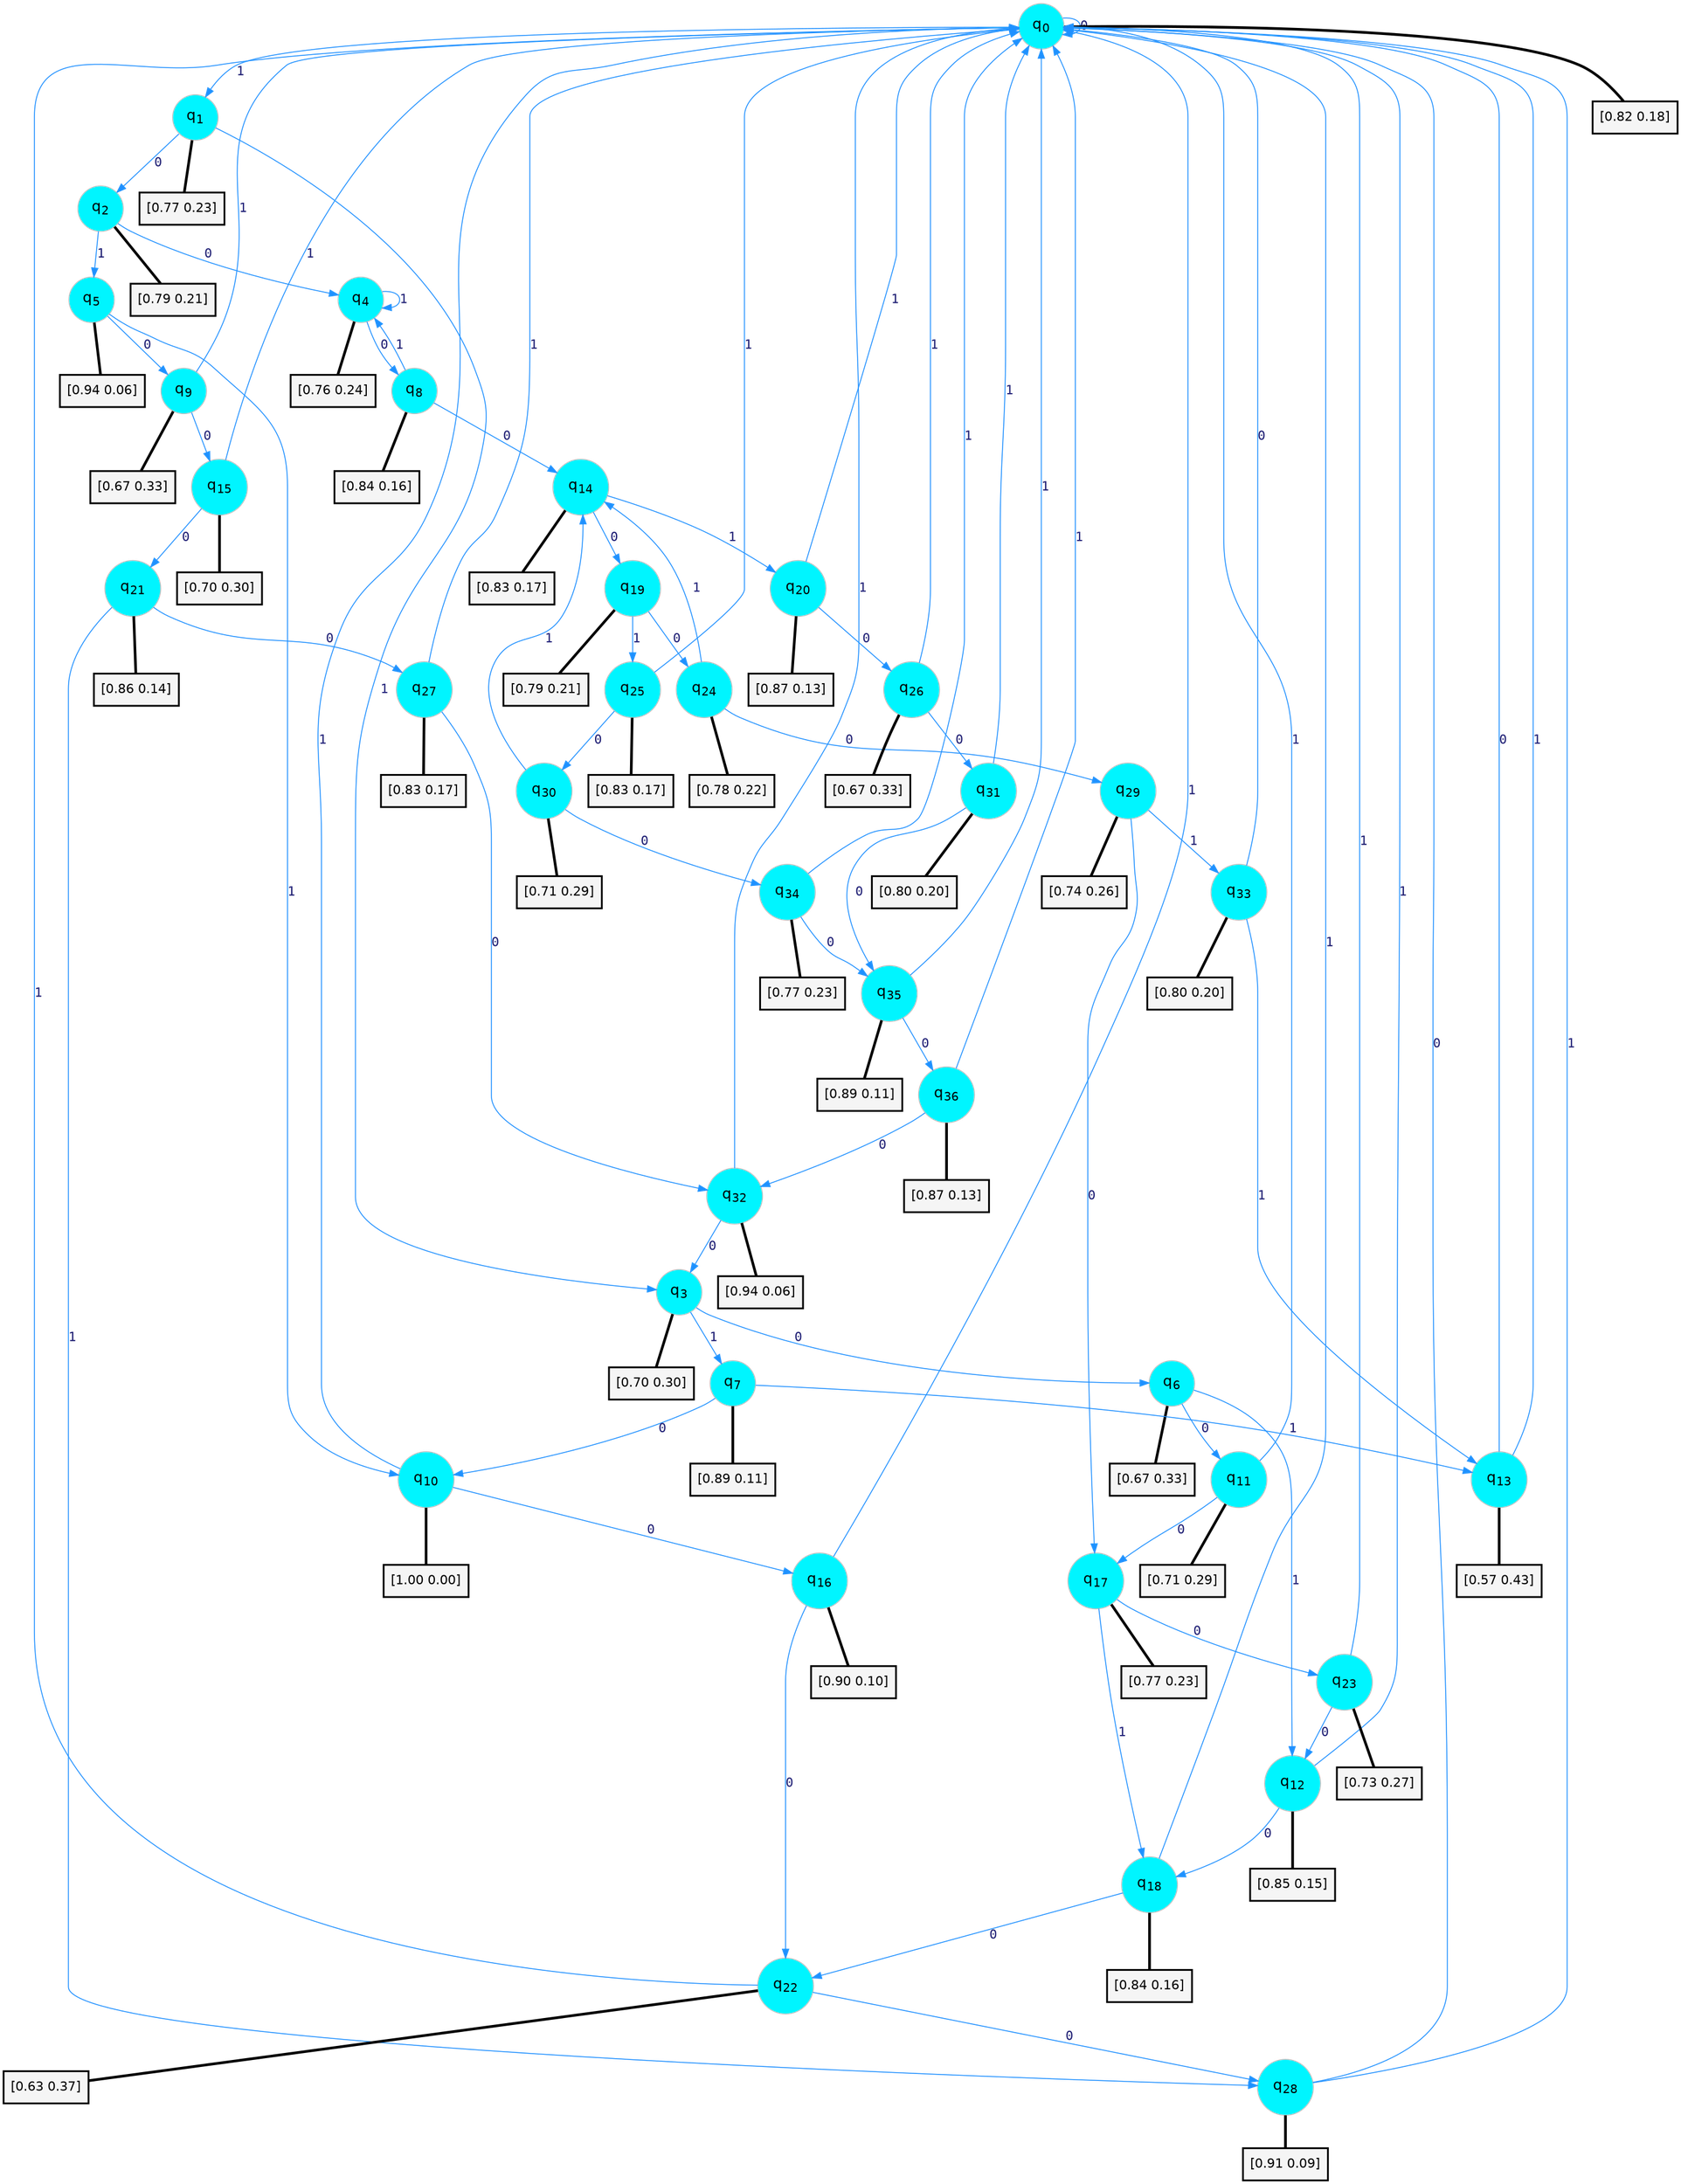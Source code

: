 digraph G {
graph [
bgcolor=transparent, dpi=300, rankdir=TD, size="40,25"];
node [
color=gray, fillcolor=turquoise1, fontcolor=black, fontname=Helvetica, fontsize=16, fontweight=bold, shape=circle, style=filled];
edge [
arrowsize=1, color=dodgerblue1, fontcolor=midnightblue, fontname=courier, fontweight=bold, penwidth=1, style=solid, weight=20];
0[label=<q<SUB>0</SUB>>];
1[label=<q<SUB>1</SUB>>];
2[label=<q<SUB>2</SUB>>];
3[label=<q<SUB>3</SUB>>];
4[label=<q<SUB>4</SUB>>];
5[label=<q<SUB>5</SUB>>];
6[label=<q<SUB>6</SUB>>];
7[label=<q<SUB>7</SUB>>];
8[label=<q<SUB>8</SUB>>];
9[label=<q<SUB>9</SUB>>];
10[label=<q<SUB>10</SUB>>];
11[label=<q<SUB>11</SUB>>];
12[label=<q<SUB>12</SUB>>];
13[label=<q<SUB>13</SUB>>];
14[label=<q<SUB>14</SUB>>];
15[label=<q<SUB>15</SUB>>];
16[label=<q<SUB>16</SUB>>];
17[label=<q<SUB>17</SUB>>];
18[label=<q<SUB>18</SUB>>];
19[label=<q<SUB>19</SUB>>];
20[label=<q<SUB>20</SUB>>];
21[label=<q<SUB>21</SUB>>];
22[label=<q<SUB>22</SUB>>];
23[label=<q<SUB>23</SUB>>];
24[label=<q<SUB>24</SUB>>];
25[label=<q<SUB>25</SUB>>];
26[label=<q<SUB>26</SUB>>];
27[label=<q<SUB>27</SUB>>];
28[label=<q<SUB>28</SUB>>];
29[label=<q<SUB>29</SUB>>];
30[label=<q<SUB>30</SUB>>];
31[label=<q<SUB>31</SUB>>];
32[label=<q<SUB>32</SUB>>];
33[label=<q<SUB>33</SUB>>];
34[label=<q<SUB>34</SUB>>];
35[label=<q<SUB>35</SUB>>];
36[label=<q<SUB>36</SUB>>];
37[label="[0.82 0.18]", shape=box,fontcolor=black, fontname=Helvetica, fontsize=14, penwidth=2, fillcolor=whitesmoke,color=black];
38[label="[0.77 0.23]", shape=box,fontcolor=black, fontname=Helvetica, fontsize=14, penwidth=2, fillcolor=whitesmoke,color=black];
39[label="[0.79 0.21]", shape=box,fontcolor=black, fontname=Helvetica, fontsize=14, penwidth=2, fillcolor=whitesmoke,color=black];
40[label="[0.70 0.30]", shape=box,fontcolor=black, fontname=Helvetica, fontsize=14, penwidth=2, fillcolor=whitesmoke,color=black];
41[label="[0.76 0.24]", shape=box,fontcolor=black, fontname=Helvetica, fontsize=14, penwidth=2, fillcolor=whitesmoke,color=black];
42[label="[0.94 0.06]", shape=box,fontcolor=black, fontname=Helvetica, fontsize=14, penwidth=2, fillcolor=whitesmoke,color=black];
43[label="[0.67 0.33]", shape=box,fontcolor=black, fontname=Helvetica, fontsize=14, penwidth=2, fillcolor=whitesmoke,color=black];
44[label="[0.89 0.11]", shape=box,fontcolor=black, fontname=Helvetica, fontsize=14, penwidth=2, fillcolor=whitesmoke,color=black];
45[label="[0.84 0.16]", shape=box,fontcolor=black, fontname=Helvetica, fontsize=14, penwidth=2, fillcolor=whitesmoke,color=black];
46[label="[0.67 0.33]", shape=box,fontcolor=black, fontname=Helvetica, fontsize=14, penwidth=2, fillcolor=whitesmoke,color=black];
47[label="[1.00 0.00]", shape=box,fontcolor=black, fontname=Helvetica, fontsize=14, penwidth=2, fillcolor=whitesmoke,color=black];
48[label="[0.71 0.29]", shape=box,fontcolor=black, fontname=Helvetica, fontsize=14, penwidth=2, fillcolor=whitesmoke,color=black];
49[label="[0.85 0.15]", shape=box,fontcolor=black, fontname=Helvetica, fontsize=14, penwidth=2, fillcolor=whitesmoke,color=black];
50[label="[0.57 0.43]", shape=box,fontcolor=black, fontname=Helvetica, fontsize=14, penwidth=2, fillcolor=whitesmoke,color=black];
51[label="[0.83 0.17]", shape=box,fontcolor=black, fontname=Helvetica, fontsize=14, penwidth=2, fillcolor=whitesmoke,color=black];
52[label="[0.70 0.30]", shape=box,fontcolor=black, fontname=Helvetica, fontsize=14, penwidth=2, fillcolor=whitesmoke,color=black];
53[label="[0.90 0.10]", shape=box,fontcolor=black, fontname=Helvetica, fontsize=14, penwidth=2, fillcolor=whitesmoke,color=black];
54[label="[0.77 0.23]", shape=box,fontcolor=black, fontname=Helvetica, fontsize=14, penwidth=2, fillcolor=whitesmoke,color=black];
55[label="[0.84 0.16]", shape=box,fontcolor=black, fontname=Helvetica, fontsize=14, penwidth=2, fillcolor=whitesmoke,color=black];
56[label="[0.79 0.21]", shape=box,fontcolor=black, fontname=Helvetica, fontsize=14, penwidth=2, fillcolor=whitesmoke,color=black];
57[label="[0.87 0.13]", shape=box,fontcolor=black, fontname=Helvetica, fontsize=14, penwidth=2, fillcolor=whitesmoke,color=black];
58[label="[0.86 0.14]", shape=box,fontcolor=black, fontname=Helvetica, fontsize=14, penwidth=2, fillcolor=whitesmoke,color=black];
59[label="[0.63 0.37]", shape=box,fontcolor=black, fontname=Helvetica, fontsize=14, penwidth=2, fillcolor=whitesmoke,color=black];
60[label="[0.73 0.27]", shape=box,fontcolor=black, fontname=Helvetica, fontsize=14, penwidth=2, fillcolor=whitesmoke,color=black];
61[label="[0.78 0.22]", shape=box,fontcolor=black, fontname=Helvetica, fontsize=14, penwidth=2, fillcolor=whitesmoke,color=black];
62[label="[0.83 0.17]", shape=box,fontcolor=black, fontname=Helvetica, fontsize=14, penwidth=2, fillcolor=whitesmoke,color=black];
63[label="[0.67 0.33]", shape=box,fontcolor=black, fontname=Helvetica, fontsize=14, penwidth=2, fillcolor=whitesmoke,color=black];
64[label="[0.83 0.17]", shape=box,fontcolor=black, fontname=Helvetica, fontsize=14, penwidth=2, fillcolor=whitesmoke,color=black];
65[label="[0.91 0.09]", shape=box,fontcolor=black, fontname=Helvetica, fontsize=14, penwidth=2, fillcolor=whitesmoke,color=black];
66[label="[0.74 0.26]", shape=box,fontcolor=black, fontname=Helvetica, fontsize=14, penwidth=2, fillcolor=whitesmoke,color=black];
67[label="[0.71 0.29]", shape=box,fontcolor=black, fontname=Helvetica, fontsize=14, penwidth=2, fillcolor=whitesmoke,color=black];
68[label="[0.80 0.20]", shape=box,fontcolor=black, fontname=Helvetica, fontsize=14, penwidth=2, fillcolor=whitesmoke,color=black];
69[label="[0.94 0.06]", shape=box,fontcolor=black, fontname=Helvetica, fontsize=14, penwidth=2, fillcolor=whitesmoke,color=black];
70[label="[0.80 0.20]", shape=box,fontcolor=black, fontname=Helvetica, fontsize=14, penwidth=2, fillcolor=whitesmoke,color=black];
71[label="[0.77 0.23]", shape=box,fontcolor=black, fontname=Helvetica, fontsize=14, penwidth=2, fillcolor=whitesmoke,color=black];
72[label="[0.89 0.11]", shape=box,fontcolor=black, fontname=Helvetica, fontsize=14, penwidth=2, fillcolor=whitesmoke,color=black];
73[label="[0.87 0.13]", shape=box,fontcolor=black, fontname=Helvetica, fontsize=14, penwidth=2, fillcolor=whitesmoke,color=black];
0->0 [label=0];
0->1 [label=1];
0->37 [arrowhead=none, penwidth=3,color=black];
1->2 [label=0];
1->3 [label=1];
1->38 [arrowhead=none, penwidth=3,color=black];
2->4 [label=0];
2->5 [label=1];
2->39 [arrowhead=none, penwidth=3,color=black];
3->6 [label=0];
3->7 [label=1];
3->40 [arrowhead=none, penwidth=3,color=black];
4->8 [label=0];
4->4 [label=1];
4->41 [arrowhead=none, penwidth=3,color=black];
5->9 [label=0];
5->10 [label=1];
5->42 [arrowhead=none, penwidth=3,color=black];
6->11 [label=0];
6->12 [label=1];
6->43 [arrowhead=none, penwidth=3,color=black];
7->10 [label=0];
7->13 [label=1];
7->44 [arrowhead=none, penwidth=3,color=black];
8->14 [label=0];
8->4 [label=1];
8->45 [arrowhead=none, penwidth=3,color=black];
9->15 [label=0];
9->0 [label=1];
9->46 [arrowhead=none, penwidth=3,color=black];
10->16 [label=0];
10->0 [label=1];
10->47 [arrowhead=none, penwidth=3,color=black];
11->17 [label=0];
11->0 [label=1];
11->48 [arrowhead=none, penwidth=3,color=black];
12->18 [label=0];
12->0 [label=1];
12->49 [arrowhead=none, penwidth=3,color=black];
13->0 [label=0];
13->0 [label=1];
13->50 [arrowhead=none, penwidth=3,color=black];
14->19 [label=0];
14->20 [label=1];
14->51 [arrowhead=none, penwidth=3,color=black];
15->21 [label=0];
15->0 [label=1];
15->52 [arrowhead=none, penwidth=3,color=black];
16->22 [label=0];
16->0 [label=1];
16->53 [arrowhead=none, penwidth=3,color=black];
17->23 [label=0];
17->18 [label=1];
17->54 [arrowhead=none, penwidth=3,color=black];
18->22 [label=0];
18->0 [label=1];
18->55 [arrowhead=none, penwidth=3,color=black];
19->24 [label=0];
19->25 [label=1];
19->56 [arrowhead=none, penwidth=3,color=black];
20->26 [label=0];
20->0 [label=1];
20->57 [arrowhead=none, penwidth=3,color=black];
21->27 [label=0];
21->28 [label=1];
21->58 [arrowhead=none, penwidth=3,color=black];
22->28 [label=0];
22->0 [label=1];
22->59 [arrowhead=none, penwidth=3,color=black];
23->12 [label=0];
23->0 [label=1];
23->60 [arrowhead=none, penwidth=3,color=black];
24->29 [label=0];
24->14 [label=1];
24->61 [arrowhead=none, penwidth=3,color=black];
25->30 [label=0];
25->0 [label=1];
25->62 [arrowhead=none, penwidth=3,color=black];
26->31 [label=0];
26->0 [label=1];
26->63 [arrowhead=none, penwidth=3,color=black];
27->32 [label=0];
27->0 [label=1];
27->64 [arrowhead=none, penwidth=3,color=black];
28->0 [label=0];
28->0 [label=1];
28->65 [arrowhead=none, penwidth=3,color=black];
29->17 [label=0];
29->33 [label=1];
29->66 [arrowhead=none, penwidth=3,color=black];
30->34 [label=0];
30->14 [label=1];
30->67 [arrowhead=none, penwidth=3,color=black];
31->35 [label=0];
31->0 [label=1];
31->68 [arrowhead=none, penwidth=3,color=black];
32->3 [label=0];
32->0 [label=1];
32->69 [arrowhead=none, penwidth=3,color=black];
33->0 [label=0];
33->13 [label=1];
33->70 [arrowhead=none, penwidth=3,color=black];
34->35 [label=0];
34->0 [label=1];
34->71 [arrowhead=none, penwidth=3,color=black];
35->36 [label=0];
35->0 [label=1];
35->72 [arrowhead=none, penwidth=3,color=black];
36->32 [label=0];
36->0 [label=1];
36->73 [arrowhead=none, penwidth=3,color=black];
}
